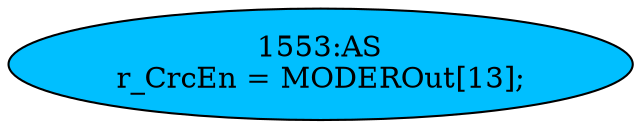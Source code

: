 strict digraph "" {
	node [label="\N"];
	"1553:AS"	 [ast="<pyverilog.vparser.ast.Assign object at 0x7fbdee0ed9d0>",
		def_var="['r_CrcEn']",
		fillcolor=deepskyblue,
		label="1553:AS
r_CrcEn = MODEROut[13];",
		statements="[]",
		style=filled,
		typ=Assign,
		use_var="['MODEROut']"];
}
